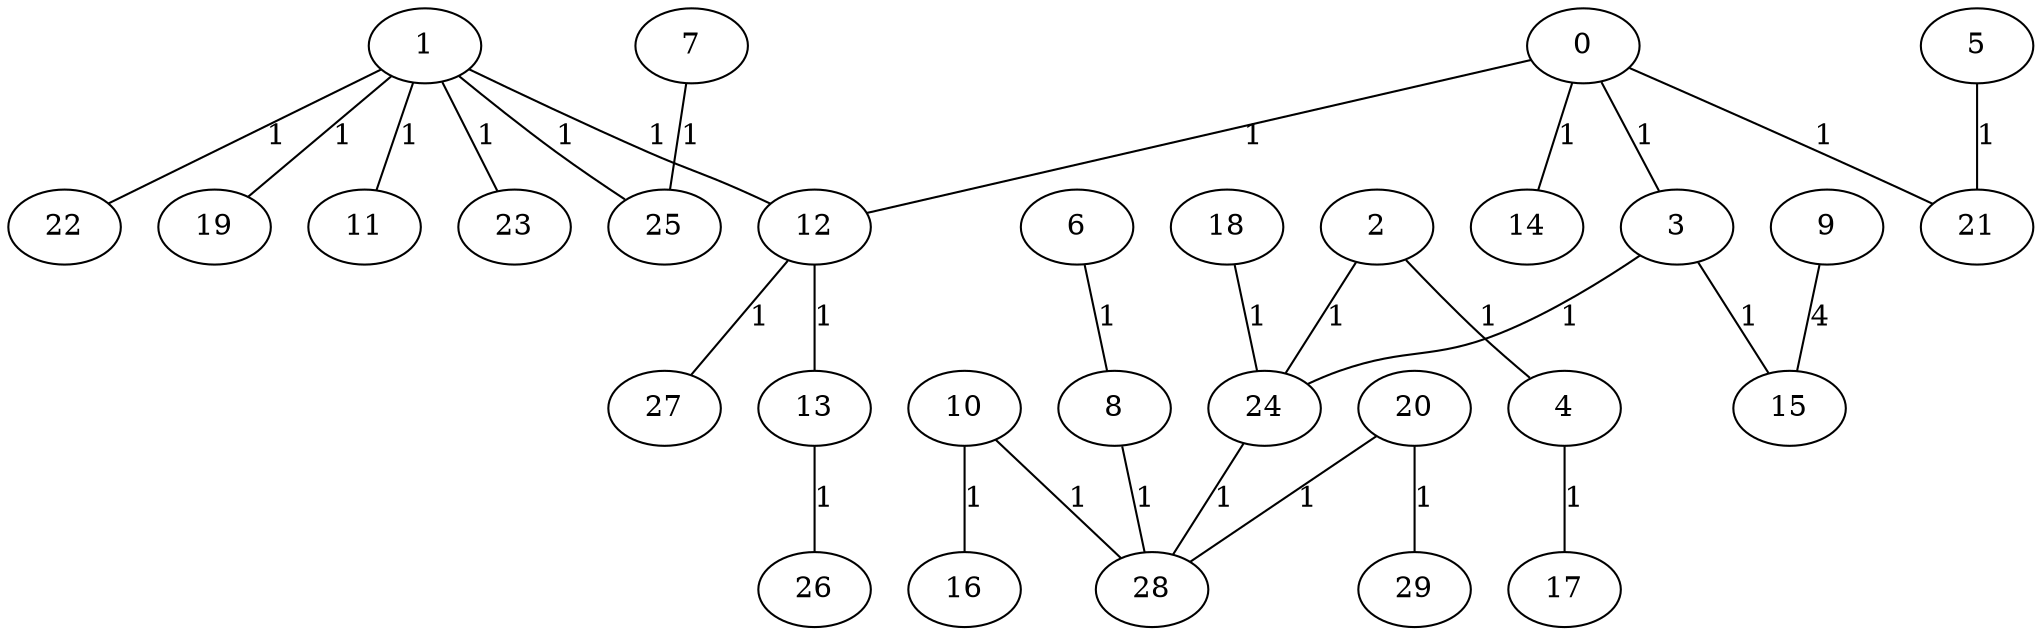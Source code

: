 graph{
   25;
   24;
   6;
   23;
   8;
   3;
   22;
   2;
   20;
   21;
   7;
   19;
   1;
   18;
   17;
   16;
   5;
   15;
   14;
   4;
   13;
   12;
   29;
   11;
   10;
   28;
   0;
   27;
   26;
   9;
   9 -- 15 [label="4"];
   5 -- 21 [label="1"];
   2 -- 4 [label="1"];
   1 -- 12 [label="1"];
   0 -- 12 [label="1"];
   18 -- 24 [label="1"];
   2 -- 24 [label="1"];
   6 -- 8 [label="1"];
   1 -- 23 [label="1"];
   1 -- 19 [label="1"];
   0 -- 3 [label="1"];
   1 -- 11 [label="1"];
   8 -- 28 [label="1"];
   4 -- 17 [label="1"];
   3 -- 15 [label="1"];
   0 -- 21 [label="1"];
   3 -- 24 [label="1"];
   1 -- 22 [label="1"];
   7 -- 25 [label="1"];
   20 -- 29 [label="1"];
   13 -- 26 [label="1"];
   20 -- 28 [label="1"];
   12 -- 27 [label="1"];
   10 -- 16 [label="1"];
   12 -- 13 [label="1"];
   10 -- 28 [label="1"];
   0 -- 14 [label="1"];
   24 -- 28 [label="1"];
   1 -- 25 [label="1"];
}